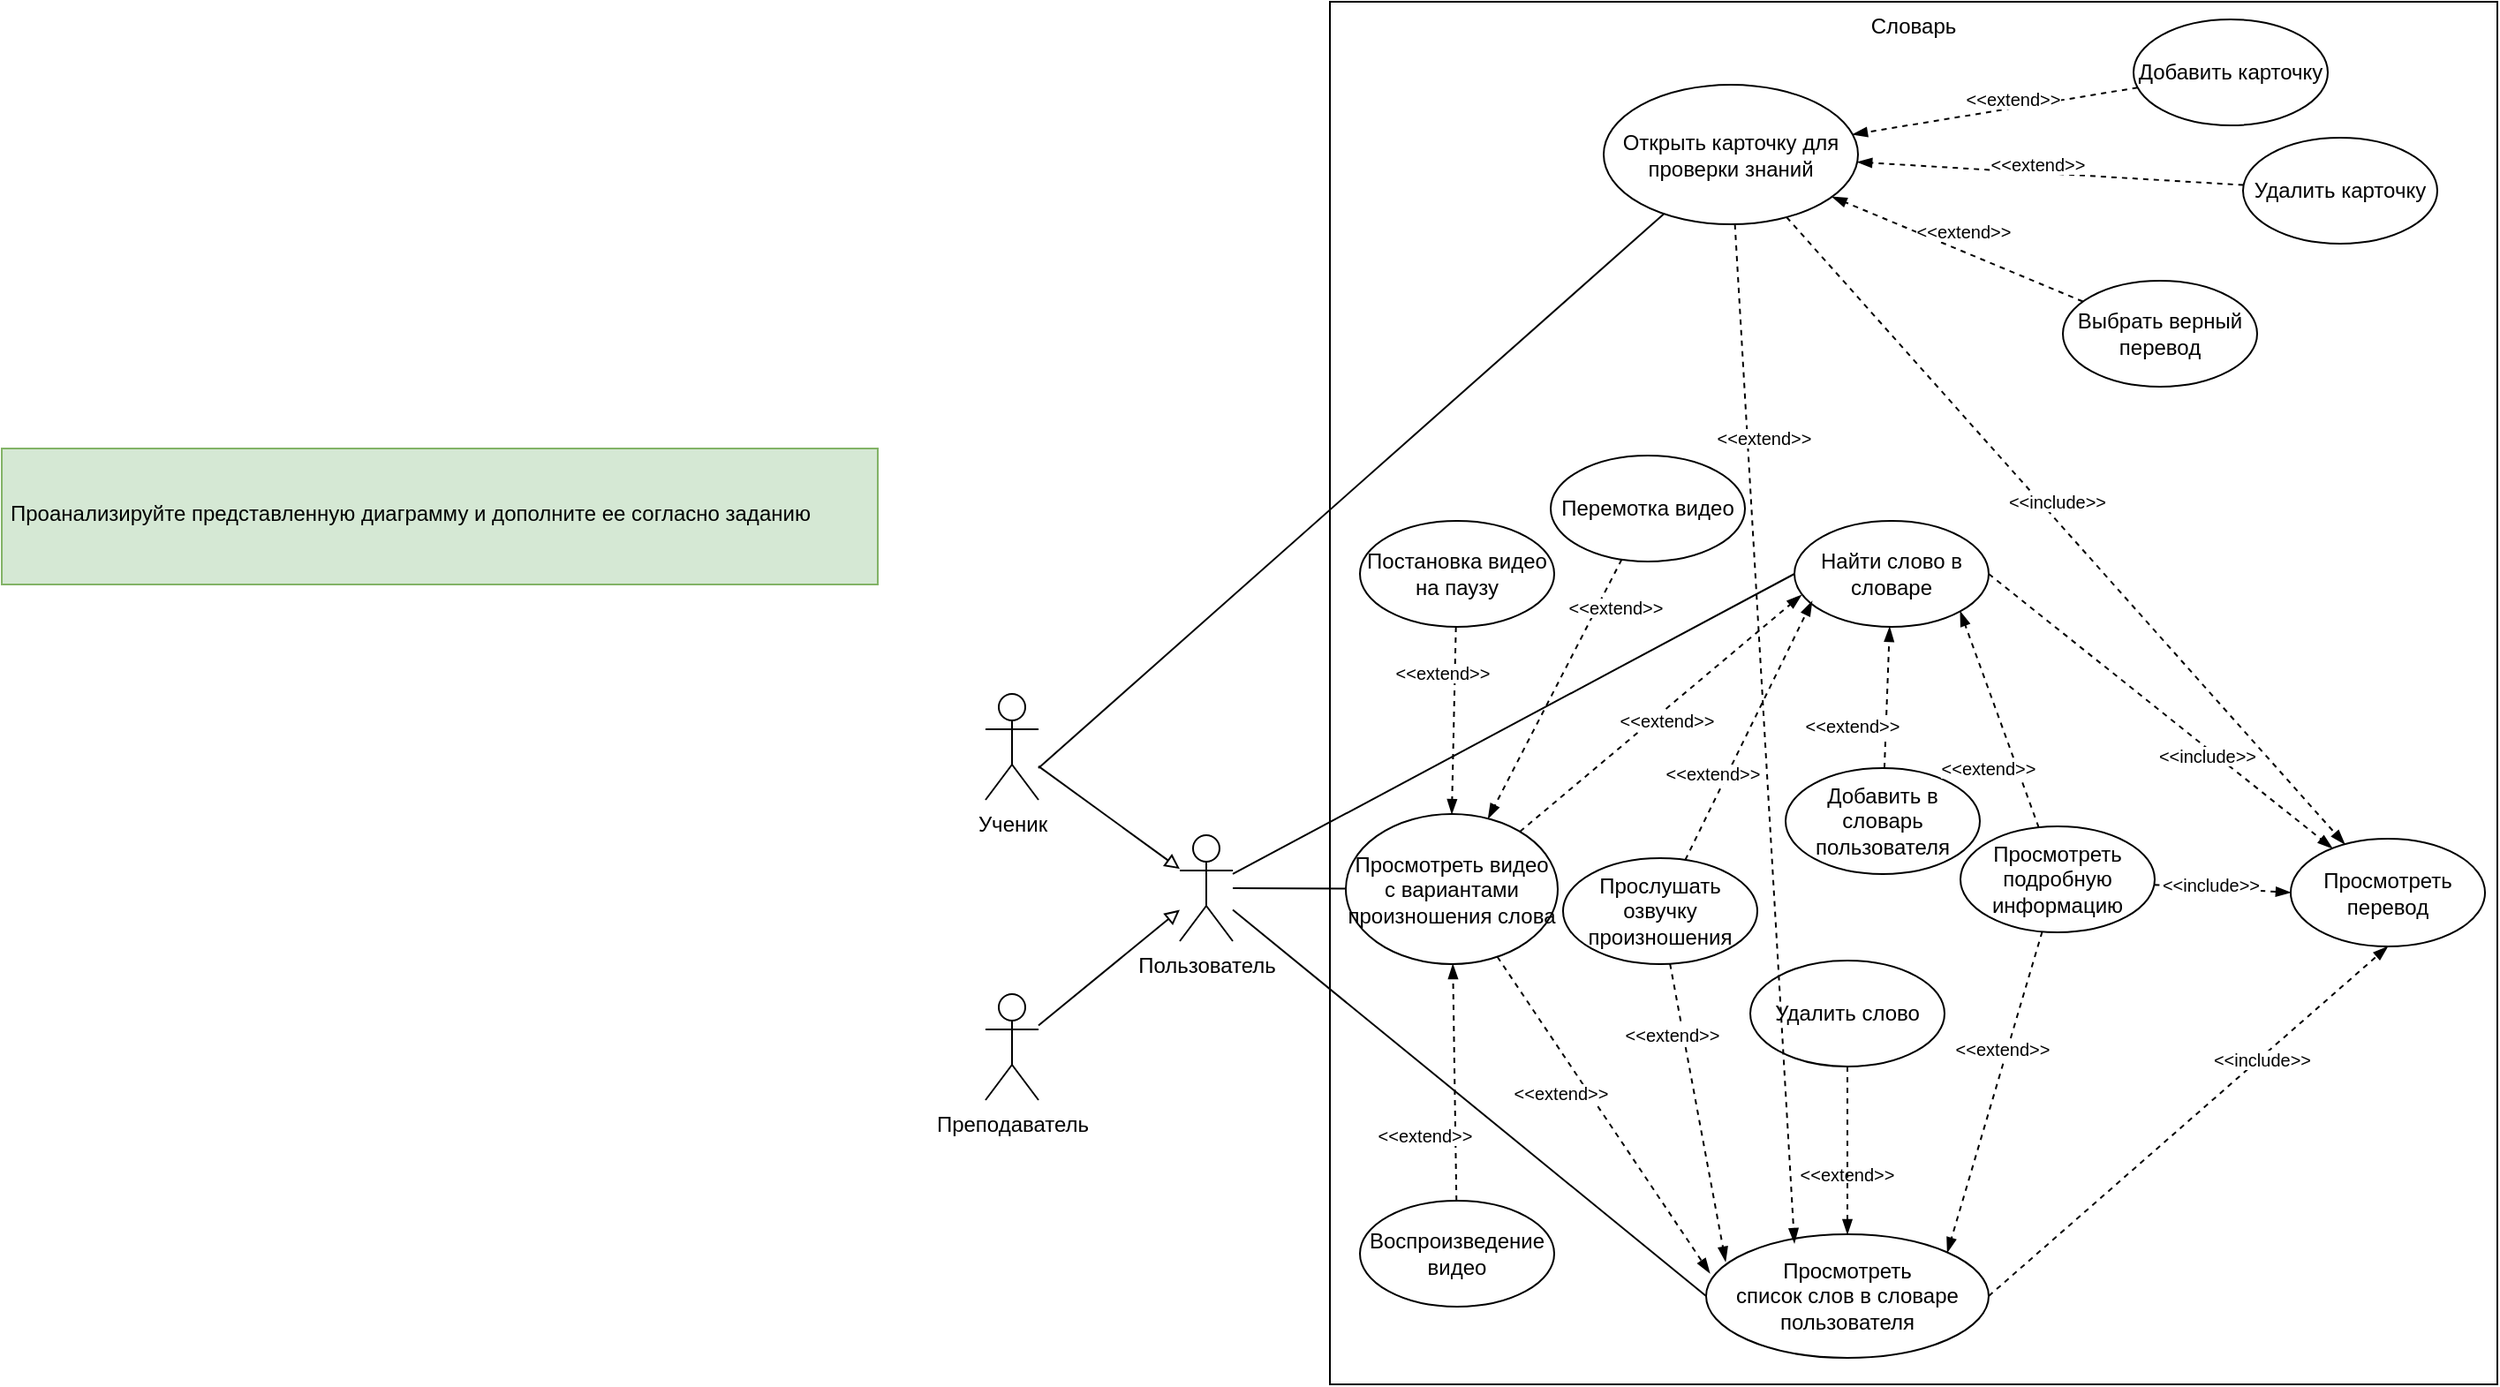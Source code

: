 <mxfile version="22.0.0" type="google">
  <diagram id="1c0cq12pEuq4zj_ybalU" name="Страница — 1">
    <mxGraphModel grid="0" page="0" gridSize="10" guides="1" tooltips="1" connect="1" arrows="1" fold="1" pageScale="1" pageWidth="827" pageHeight="1169" math="0" shadow="0">
      <root>
        <mxCell id="0" />
        <mxCell id="1" parent="0" />
        <mxCell id="602wP9tqV1aVJvDdz1jR-1" value="Словарь" style="rounded=0;whiteSpace=wrap;html=1;verticalAlign=top;" vertex="1" parent="1">
          <mxGeometry x="337" y="944" width="661" height="783" as="geometry" />
        </mxCell>
        <mxCell id="602wP9tqV1aVJvDdz1jR-2" style="edgeStyle=none;rounded=0;orthogonalLoop=1;jettySize=auto;html=1;endArrow=block;endFill=0;" edge="1" parent="1" source="602wP9tqV1aVJvDdz1jR-3" target="602wP9tqV1aVJvDdz1jR-8">
          <mxGeometry relative="1" as="geometry" />
        </mxCell>
        <mxCell id="602wP9tqV1aVJvDdz1jR-3" value="Ученик" style="shape=umlActor;verticalLabelPosition=bottom;verticalAlign=top;html=1;outlineConnect=0;" vertex="1" parent="1">
          <mxGeometry x="142" y="1336" width="30" height="60" as="geometry" />
        </mxCell>
        <mxCell id="602wP9tqV1aVJvDdz1jR-4" style="rounded=0;orthogonalLoop=1;jettySize=auto;html=1;endArrow=block;endFill=0;" edge="1" parent="1" source="602wP9tqV1aVJvDdz1jR-5" target="602wP9tqV1aVJvDdz1jR-8">
          <mxGeometry relative="1" as="geometry" />
        </mxCell>
        <mxCell id="602wP9tqV1aVJvDdz1jR-5" value="Преподаватель" style="shape=umlActor;verticalLabelPosition=bottom;verticalAlign=top;html=1;outlineConnect=0;" vertex="1" parent="1">
          <mxGeometry x="142" y="1506" width="30" height="60" as="geometry" />
        </mxCell>
        <mxCell id="602wP9tqV1aVJvDdz1jR-6" style="edgeStyle=none;rounded=0;orthogonalLoop=1;jettySize=auto;html=1;entryX=0;entryY=0.5;entryDx=0;entryDy=0;endArrow=none;endFill=0;" edge="1" parent="1" source="602wP9tqV1aVJvDdz1jR-8" target="602wP9tqV1aVJvDdz1jR-10">
          <mxGeometry relative="1" as="geometry" />
        </mxCell>
        <mxCell id="602wP9tqV1aVJvDdz1jR-7" style="edgeStyle=none;rounded=0;orthogonalLoop=1;jettySize=auto;html=1;entryX=0;entryY=0.5;entryDx=0;entryDy=0;endArrow=none;endFill=0;" edge="1" parent="1" source="602wP9tqV1aVJvDdz1jR-8" target="602wP9tqV1aVJvDdz1jR-12">
          <mxGeometry relative="1" as="geometry" />
        </mxCell>
        <mxCell id="602wP9tqV1aVJvDdz1jR-8" value="Пользователь" style="shape=umlActor;verticalLabelPosition=bottom;verticalAlign=top;html=1;outlineConnect=0;" vertex="1" parent="1">
          <mxGeometry x="252" y="1416" width="30" height="60" as="geometry" />
        </mxCell>
        <mxCell id="602wP9tqV1aVJvDdz1jR-9" style="edgeStyle=none;rounded=0;orthogonalLoop=1;jettySize=auto;html=1;dashed=1;endArrow=blockThin;endFill=1;exitX=1;exitY=0.5;exitDx=0;exitDy=0;" edge="1" parent="1" source="602wP9tqV1aVJvDdz1jR-10" target="602wP9tqV1aVJvDdz1jR-22">
          <mxGeometry relative="1" as="geometry">
            <mxPoint x="741" y="1294" as="sourcePoint" />
          </mxGeometry>
        </mxCell>
        <mxCell id="602wP9tqV1aVJvDdz1jR-10" value="Найти слово в словаре" style="ellipse;whiteSpace=wrap;html=1;" vertex="1" parent="1">
          <mxGeometry x="600" y="1238" width="110" height="60" as="geometry" />
        </mxCell>
        <mxCell id="602wP9tqV1aVJvDdz1jR-11" style="edgeStyle=none;rounded=0;orthogonalLoop=1;jettySize=auto;html=1;entryX=0.5;entryY=1;entryDx=0;entryDy=0;dashed=1;endArrow=blockThin;endFill=1;exitX=1;exitY=0.5;exitDx=0;exitDy=0;" edge="1" parent="1" source="602wP9tqV1aVJvDdz1jR-12" target="602wP9tqV1aVJvDdz1jR-22">
          <mxGeometry relative="1" as="geometry">
            <mxPoint x="786" y="1675.73" as="sourcePoint" />
          </mxGeometry>
        </mxCell>
        <mxCell id="602wP9tqV1aVJvDdz1jR-12" value="Просмотреть &lt;br&gt;список слов в словаре пользователя" style="ellipse;whiteSpace=wrap;html=1;" vertex="1" parent="1">
          <mxGeometry x="550" y="1642" width="160" height="70" as="geometry" />
        </mxCell>
        <mxCell id="602wP9tqV1aVJvDdz1jR-13" style="edgeStyle=none;rounded=0;orthogonalLoop=1;jettySize=auto;html=1;entryX=0.069;entryY=0.221;entryDx=0;entryDy=0;entryPerimeter=0;endArrow=blockThin;endFill=1;dashed=1;" edge="1" parent="1" source="602wP9tqV1aVJvDdz1jR-15" target="602wP9tqV1aVJvDdz1jR-12">
          <mxGeometry relative="1" as="geometry" />
        </mxCell>
        <mxCell id="602wP9tqV1aVJvDdz1jR-14" style="edgeStyle=none;rounded=0;orthogonalLoop=1;jettySize=auto;html=1;entryX=0.091;entryY=0.758;entryDx=0;entryDy=0;entryPerimeter=0;dashed=1;fontSize=10;endArrow=blockThin;endFill=1;" edge="1" parent="1" source="602wP9tqV1aVJvDdz1jR-15" target="602wP9tqV1aVJvDdz1jR-10">
          <mxGeometry relative="1" as="geometry" />
        </mxCell>
        <mxCell id="602wP9tqV1aVJvDdz1jR-15" value="Прослушать озвучку произношения" style="ellipse;whiteSpace=wrap;html=1;" vertex="1" parent="1">
          <mxGeometry x="469" y="1429" width="110" height="60" as="geometry" />
        </mxCell>
        <mxCell id="602wP9tqV1aVJvDdz1jR-16" style="edgeStyle=none;rounded=0;orthogonalLoop=1;jettySize=auto;html=1;dashed=1;endArrow=blockThin;endFill=1;" edge="1" parent="1" source="602wP9tqV1aVJvDdz1jR-17" target="602wP9tqV1aVJvDdz1jR-10">
          <mxGeometry relative="1" as="geometry" />
        </mxCell>
        <mxCell id="602wP9tqV1aVJvDdz1jR-17" value="Добавить в словарь пользователя" style="ellipse;whiteSpace=wrap;html=1;" vertex="1" parent="1">
          <mxGeometry x="595" y="1378" width="110" height="60" as="geometry" />
        </mxCell>
        <mxCell id="602wP9tqV1aVJvDdz1jR-18" style="edgeStyle=none;rounded=0;orthogonalLoop=1;jettySize=auto;html=1;dashed=1;endArrow=blockThin;endFill=1;entryX=1;entryY=1;entryDx=0;entryDy=0;" edge="1" parent="1" source="602wP9tqV1aVJvDdz1jR-21" target="602wP9tqV1aVJvDdz1jR-10">
          <mxGeometry relative="1" as="geometry">
            <mxPoint x="725.137" y="1298.855" as="targetPoint" />
          </mxGeometry>
        </mxCell>
        <mxCell id="602wP9tqV1aVJvDdz1jR-19" style="edgeStyle=none;rounded=0;orthogonalLoop=1;jettySize=auto;html=1;dashed=1;endArrow=blockThin;endFill=1;entryX=1;entryY=0;entryDx=0;entryDy=0;" edge="1" parent="1" source="602wP9tqV1aVJvDdz1jR-21" target="602wP9tqV1aVJvDdz1jR-12">
          <mxGeometry relative="1" as="geometry">
            <mxPoint x="739" y="1642" as="targetPoint" />
          </mxGeometry>
        </mxCell>
        <mxCell id="602wP9tqV1aVJvDdz1jR-20" style="edgeStyle=none;rounded=0;orthogonalLoop=1;jettySize=auto;html=1;entryX=0;entryY=0.5;entryDx=0;entryDy=0;dashed=1;endArrow=blockThin;endFill=1;" edge="1" parent="1" source="602wP9tqV1aVJvDdz1jR-21" target="602wP9tqV1aVJvDdz1jR-22">
          <mxGeometry relative="1" as="geometry" />
        </mxCell>
        <mxCell id="602wP9tqV1aVJvDdz1jR-21" value="Просмотреть подробную информацию" style="ellipse;whiteSpace=wrap;html=1;" vertex="1" parent="1">
          <mxGeometry x="694" y="1411" width="110" height="60" as="geometry" />
        </mxCell>
        <mxCell id="602wP9tqV1aVJvDdz1jR-22" value="Просмотреть перевод" style="ellipse;whiteSpace=wrap;html=1;" vertex="1" parent="1">
          <mxGeometry x="881" y="1418" width="110" height="61" as="geometry" />
        </mxCell>
        <mxCell id="602wP9tqV1aVJvDdz1jR-23" value="&lt;font style=&quot;font-size: 10px; background-color: rgb(255, 255, 255);&quot;&gt;&amp;lt;&amp;lt;extend&amp;gt;&amp;gt;&lt;/font&gt;" style="text;html=1;strokeColor=none;fillColor=none;align=center;verticalAlign=middle;whiteSpace=wrap;rounded=0;" vertex="1" parent="1">
          <mxGeometry x="603" y="1338.73" width="60" height="30" as="geometry" />
        </mxCell>
        <mxCell id="602wP9tqV1aVJvDdz1jR-24" value="&lt;font style=&quot;font-size: 10px; background-color: rgb(255, 255, 255);&quot;&gt;&amp;lt;&amp;lt;extend&amp;gt;&amp;gt;&lt;/font&gt;" style="text;html=1;strokeColor=none;fillColor=none;align=center;verticalAlign=middle;whiteSpace=wrap;rounded=0;" vertex="1" parent="1">
          <mxGeometry x="524" y="1366" width="60" height="30" as="geometry" />
        </mxCell>
        <mxCell id="602wP9tqV1aVJvDdz1jR-25" value="&lt;font style=&quot;font-size: 10px; background-color: rgb(255, 255, 255);&quot;&gt;&amp;lt;&amp;lt;extend&amp;gt;&amp;gt;&lt;/font&gt;" style="text;html=1;strokeColor=none;fillColor=none;align=center;verticalAlign=middle;whiteSpace=wrap;rounded=0;" vertex="1" parent="1">
          <mxGeometry x="501" y="1514" width="60" height="30" as="geometry" />
        </mxCell>
        <mxCell id="602wP9tqV1aVJvDdz1jR-26" value="&lt;font style=&quot;font-size: 10px; background-color: rgb(255, 255, 255);&quot;&gt;&amp;lt;&amp;lt;extend&amp;gt;&amp;gt;&lt;/font&gt;" style="text;html=1;strokeColor=none;fillColor=none;align=center;verticalAlign=middle;whiteSpace=wrap;rounded=0;" vertex="1" parent="1">
          <mxGeometry x="688" y="1521.73" width="60" height="30" as="geometry" />
        </mxCell>
        <mxCell id="602wP9tqV1aVJvDdz1jR-27" value="&lt;font style=&quot;font-size: 10px; background-color: rgb(255, 255, 255);&quot;&gt;&amp;lt;&amp;lt;extend&amp;gt;&amp;gt;&lt;/font&gt;" style="text;html=1;strokeColor=none;fillColor=none;align=center;verticalAlign=middle;whiteSpace=wrap;rounded=0;" vertex="1" parent="1">
          <mxGeometry x="680" y="1363" width="60" height="30" as="geometry" />
        </mxCell>
        <mxCell id="602wP9tqV1aVJvDdz1jR-28" value="&lt;font style=&quot;font-size: 10px; background-color: rgb(255, 255, 255);&quot;&gt;&amp;lt;&amp;lt;include&amp;gt;&amp;gt;&lt;/font&gt;" style="text;html=1;strokeColor=none;fillColor=none;align=center;verticalAlign=middle;whiteSpace=wrap;rounded=0;" vertex="1" parent="1">
          <mxGeometry x="804" y="1356" width="60" height="30" as="geometry" />
        </mxCell>
        <mxCell id="602wP9tqV1aVJvDdz1jR-29" value="&lt;font style=&quot;font-size: 10px; background-color: rgb(255, 255, 255);&quot;&gt;&amp;lt;&amp;lt;include&amp;gt;&amp;gt;&lt;/font&gt;" style="text;html=1;strokeColor=none;fillColor=none;align=center;verticalAlign=middle;whiteSpace=wrap;rounded=0;" vertex="1" parent="1">
          <mxGeometry x="835" y="1528" width="60" height="30" as="geometry" />
        </mxCell>
        <mxCell id="602wP9tqV1aVJvDdz1jR-30" value="&lt;font style=&quot;font-size: 10px; background-color: rgb(255, 255, 255);&quot;&gt;&amp;lt;&amp;lt;include&amp;gt;&amp;gt;&lt;/font&gt;" style="text;html=1;strokeColor=none;fillColor=none;align=center;verticalAlign=middle;whiteSpace=wrap;rounded=0;" vertex="1" parent="1">
          <mxGeometry x="806" y="1429" width="60" height="30" as="geometry" />
        </mxCell>
        <mxCell id="602wP9tqV1aVJvDdz1jR-31" value="Удалить слово" style="ellipse;whiteSpace=wrap;html=1;" vertex="1" parent="1">
          <mxGeometry x="575" y="1487" width="110" height="60" as="geometry" />
        </mxCell>
        <mxCell id="602wP9tqV1aVJvDdz1jR-32" value="&lt;font style=&quot;font-size: 10px; background-color: rgb(255, 255, 255);&quot;&gt;&amp;lt;&amp;lt;extend&amp;gt;&amp;gt;&lt;/font&gt;" style="text;html=1;strokeColor=none;fillColor=none;align=center;verticalAlign=middle;whiteSpace=wrap;rounded=0;" vertex="1" parent="1">
          <mxGeometry x="600" y="1593" width="60" height="30" as="geometry" />
        </mxCell>
        <mxCell id="602wP9tqV1aVJvDdz1jR-33" style="edgeStyle=none;rounded=0;orthogonalLoop=1;jettySize=auto;html=1;dashed=1;endArrow=blockThin;endFill=1;" edge="1" parent="1" source="602wP9tqV1aVJvDdz1jR-31" target="602wP9tqV1aVJvDdz1jR-12">
          <mxGeometry relative="1" as="geometry">
            <mxPoint x="515" y="1694" as="targetPoint" />
          </mxGeometry>
        </mxCell>
        <mxCell id="602wP9tqV1aVJvDdz1jR-35" value="&lt;h1&gt;&lt;span style=&quot;font-size: 12px; font-weight: normal;&quot;&gt;Проанализируйте представленную диаграмму и дополните ее согласно заданию&lt;/span&gt;&lt;br&gt;&lt;/h1&gt;" style="text;html=1;strokeColor=#82b366;fillColor=#d5e8d4;spacing=5;spacingTop=-20;whiteSpace=wrap;overflow=hidden;rounded=0;fontSize=16;" vertex="1" parent="1">
          <mxGeometry x="-415" y="1197" width="496" height="77" as="geometry" />
        </mxCell>
        <mxCell id="KzcBjweuIpP4eKwW1O9H-2" value="Открыть карточку для проверки знаний" style="ellipse;whiteSpace=wrap;html=1;" vertex="1" parent="1">
          <mxGeometry x="492" y="991" width="144" height="79" as="geometry" />
        </mxCell>
        <mxCell id="KzcBjweuIpP4eKwW1O9H-3" style="edgeStyle=none;rounded=0;orthogonalLoop=1;jettySize=auto;html=1;endArrow=none;endFill=0;" edge="1" parent="1" target="KzcBjweuIpP4eKwW1O9H-2">
          <mxGeometry relative="1" as="geometry">
            <mxPoint x="172" y="1378" as="sourcePoint" />
            <mxPoint x="465" y="1212" as="targetPoint" />
          </mxGeometry>
        </mxCell>
        <mxCell id="KzcBjweuIpP4eKwW1O9H-6" value="Выбрать верный перевод" style="ellipse;whiteSpace=wrap;html=1;" vertex="1" parent="1">
          <mxGeometry x="752" y="1102" width="110" height="60" as="geometry" />
        </mxCell>
        <mxCell id="KzcBjweuIpP4eKwW1O9H-7" value="Удалить карточку" style="ellipse;whiteSpace=wrap;html=1;" vertex="1" parent="1">
          <mxGeometry x="854" y="1021" width="110" height="60" as="geometry" />
        </mxCell>
        <mxCell id="KzcBjweuIpP4eKwW1O9H-12" value="" style="edgeStyle=none;rounded=0;orthogonalLoop=1;jettySize=auto;html=1;dashed=1;endArrow=blockThin;endFill=1;" edge="1" parent="1" source="KzcBjweuIpP4eKwW1O9H-6" target="KzcBjweuIpP4eKwW1O9H-2">
          <mxGeometry relative="1" as="geometry">
            <mxPoint x="734" y="1085" as="targetPoint" />
            <mxPoint x="766" y="1112" as="sourcePoint" />
          </mxGeometry>
        </mxCell>
        <mxCell id="KzcBjweuIpP4eKwW1O9H-13" value="&lt;font style=&quot;font-size: 10px; background-color: rgb(255, 255, 255);&quot;&gt;&amp;lt;&amp;lt;extend&amp;gt;&amp;gt;&lt;/font&gt;" style="text;html=1;strokeColor=none;fillColor=none;align=center;verticalAlign=middle;whiteSpace=wrap;rounded=0;rotation=0;" vertex="1" parent="1">
          <mxGeometry x="666" y="1059" width="60" height="30" as="geometry" />
        </mxCell>
        <mxCell id="KzcBjweuIpP4eKwW1O9H-15" value="" style="edgeStyle=none;rounded=0;orthogonalLoop=1;jettySize=auto;html=1;dashed=1;endArrow=blockThin;endFill=1;" edge="1" parent="1" target="KzcBjweuIpP4eKwW1O9H-2" source="KzcBjweuIpP4eKwW1O9H-7">
          <mxGeometry relative="1" as="geometry">
            <mxPoint x="668" y="959" as="targetPoint" />
            <mxPoint x="800" y="1030" as="sourcePoint" />
          </mxGeometry>
        </mxCell>
        <mxCell id="KzcBjweuIpP4eKwW1O9H-16" value="&lt;font style=&quot;font-size: 10px; background-color: rgb(255, 255, 255);&quot;&gt;&amp;lt;&amp;lt;extend&amp;gt;&amp;gt;&lt;/font&gt;" style="text;html=1;strokeColor=none;fillColor=none;align=center;verticalAlign=middle;whiteSpace=wrap;rounded=0;rotation=0;" vertex="1" parent="1">
          <mxGeometry x="708" y="1021" width="60" height="30" as="geometry" />
        </mxCell>
        <mxCell id="KzcBjweuIpP4eKwW1O9H-17" style="edgeStyle=none;rounded=0;orthogonalLoop=1;jettySize=auto;html=1;dashed=1;endArrow=blockThin;endFill=1;" edge="1" parent="1" source="KzcBjweuIpP4eKwW1O9H-2" target="602wP9tqV1aVJvDdz1jR-22">
          <mxGeometry relative="1" as="geometry">
            <mxPoint x="727.5" y="1207" as="sourcePoint" />
            <mxPoint x="944.5" y="1360" as="targetPoint" />
          </mxGeometry>
        </mxCell>
        <mxCell id="KzcBjweuIpP4eKwW1O9H-18" value="&lt;font style=&quot;font-size: 10px; background-color: rgb(255, 255, 255);&quot;&gt;&amp;lt;&amp;lt;include&amp;gt;&amp;gt;&lt;/font&gt;" style="text;html=1;strokeColor=none;fillColor=none;align=center;verticalAlign=middle;whiteSpace=wrap;rounded=0;" vertex="1" parent="1">
          <mxGeometry x="719" y="1212" width="60" height="30" as="geometry" />
        </mxCell>
        <mxCell id="KzcBjweuIpP4eKwW1O9H-19" style="edgeStyle=none;rounded=0;orthogonalLoop=1;jettySize=auto;html=1;entryX=0.069;entryY=0.221;entryDx=0;entryDy=0;entryPerimeter=0;endArrow=blockThin;endFill=1;dashed=1;" edge="1" parent="1" source="KzcBjweuIpP4eKwW1O9H-2">
          <mxGeometry relative="1" as="geometry">
            <mxPoint x="530" y="1483" as="sourcePoint" />
            <mxPoint x="600" y="1647" as="targetPoint" />
          </mxGeometry>
        </mxCell>
        <mxCell id="KzcBjweuIpP4eKwW1O9H-20" value="&lt;font style=&quot;font-size: 10px; background-color: rgb(255, 255, 255);&quot;&gt;&amp;lt;&amp;lt;extend&amp;gt;&amp;gt;&lt;/font&gt;" style="text;html=1;strokeColor=none;fillColor=none;align=center;verticalAlign=middle;whiteSpace=wrap;rounded=0;" vertex="1" parent="1">
          <mxGeometry x="553" y="1176" width="60" height="30" as="geometry" />
        </mxCell>
        <mxCell id="KzcBjweuIpP4eKwW1O9H-21" value="Просмотреть видео с вариантами произношения слова" style="ellipse;whiteSpace=wrap;html=1;" vertex="1" parent="1">
          <mxGeometry x="346" y="1404" width="120" height="85" as="geometry" />
        </mxCell>
        <mxCell id="KzcBjweuIpP4eKwW1O9H-24" value="" style="edgeStyle=none;rounded=0;orthogonalLoop=1;jettySize=auto;html=1;entryX=0.036;entryY=0.7;entryDx=0;entryDy=0;entryPerimeter=0;dashed=1;fontSize=10;endArrow=blockThin;endFill=1;" edge="1" parent="1" target="602wP9tqV1aVJvDdz1jR-10" source="KzcBjweuIpP4eKwW1O9H-21">
          <mxGeometry relative="1" as="geometry">
            <mxPoint x="452" y="1427.23" as="sourcePoint" />
            <mxPoint x="490.84" y="1351.99" as="targetPoint" />
          </mxGeometry>
        </mxCell>
        <mxCell id="KzcBjweuIpP4eKwW1O9H-25" value="" style="edgeStyle=none;rounded=0;orthogonalLoop=1;jettySize=auto;html=1;dashed=1;fontSize=10;endArrow=blockThin;endFill=1;entryX=0.013;entryY=0.314;entryDx=0;entryDy=0;entryPerimeter=0;" edge="1" parent="1" target="602wP9tqV1aVJvDdz1jR-12" source="KzcBjweuIpP4eKwW1O9H-21">
          <mxGeometry relative="1" as="geometry">
            <mxPoint x="412" y="1487" as="sourcePoint" />
            <mxPoint x="540" y="1617" as="targetPoint" />
          </mxGeometry>
        </mxCell>
        <mxCell id="KzcBjweuIpP4eKwW1O9H-26" value="&lt;font style=&quot;font-size: 10px; background-color: rgb(255, 255, 255);&quot;&gt;&amp;lt;&amp;lt;extend&amp;gt;&amp;gt;&lt;/font&gt;" style="text;html=1;strokeColor=none;fillColor=none;align=center;verticalAlign=middle;whiteSpace=wrap;rounded=0;" vertex="1" parent="1">
          <mxGeometry x="498" y="1336" width="60" height="30" as="geometry" />
        </mxCell>
        <mxCell id="KzcBjweuIpP4eKwW1O9H-27" value="&lt;font style=&quot;font-size: 10px; background-color: rgb(255, 255, 255);&quot;&gt;&amp;lt;&amp;lt;extend&amp;gt;&amp;gt;&lt;/font&gt;" style="text;html=1;strokeColor=none;fillColor=none;align=center;verticalAlign=middle;whiteSpace=wrap;rounded=0;" vertex="1" parent="1">
          <mxGeometry x="438" y="1547" width="60" height="30" as="geometry" />
        </mxCell>
        <mxCell id="g1nnnRq2N-H2QRnCvzux-1" value="Добавить карточку" style="ellipse;whiteSpace=wrap;html=1;" vertex="1" parent="1">
          <mxGeometry x="792" y="954" width="110" height="60" as="geometry" />
        </mxCell>
        <mxCell id="g1nnnRq2N-H2QRnCvzux-2" value="" style="edgeStyle=none;rounded=0;orthogonalLoop=1;jettySize=auto;html=1;dashed=1;endArrow=blockThin;endFill=1;" edge="1" parent="1" source="g1nnnRq2N-H2QRnCvzux-1" target="KzcBjweuIpP4eKwW1O9H-2">
          <mxGeometry relative="1" as="geometry">
            <mxPoint x="498" y="1051" as="targetPoint" />
            <mxPoint x="81" y="1043.082" as="sourcePoint" />
          </mxGeometry>
        </mxCell>
        <mxCell id="g1nnnRq2N-H2QRnCvzux-5" value="&lt;font style=&quot;font-size: 10px; background-color: rgb(255, 255, 255);&quot;&gt;&amp;lt;&amp;lt;extend&amp;gt;&amp;gt;&lt;/font&gt;" style="text;html=1;strokeColor=none;fillColor=none;align=center;verticalAlign=middle;whiteSpace=wrap;rounded=0;rotation=0;" vertex="1" parent="1">
          <mxGeometry x="694" y="984" width="60" height="30" as="geometry" />
        </mxCell>
        <mxCell id="g1nnnRq2N-H2QRnCvzux-7" value="Постановка видео на паузу" style="ellipse;whiteSpace=wrap;html=1;" vertex="1" parent="1">
          <mxGeometry x="354" y="1238" width="110" height="60" as="geometry" />
        </mxCell>
        <mxCell id="g1nnnRq2N-H2QRnCvzux-8" value="Перемотка видео" style="ellipse;whiteSpace=wrap;html=1;" vertex="1" parent="1">
          <mxGeometry x="462" y="1201" width="110" height="60" as="geometry" />
        </mxCell>
        <mxCell id="g1nnnRq2N-H2QRnCvzux-9" style="edgeStyle=none;rounded=0;orthogonalLoop=1;jettySize=auto;html=1;dashed=1;endArrow=blockThin;endFill=1;" edge="1" parent="1" source="g1nnnRq2N-H2QRnCvzux-8" target="KzcBjweuIpP4eKwW1O9H-21">
          <mxGeometry relative="1" as="geometry">
            <mxPoint x="446" y="1416" as="targetPoint" />
            <mxPoint x="492" y="1257" as="sourcePoint" />
          </mxGeometry>
        </mxCell>
        <mxCell id="g1nnnRq2N-H2QRnCvzux-10" value="&lt;font style=&quot;font-size: 10px; background-color: rgb(255, 255, 255);&quot;&gt;&amp;lt;&amp;lt;extend&amp;gt;&amp;gt;&lt;/font&gt;" style="text;html=1;strokeColor=none;fillColor=none;align=center;verticalAlign=middle;whiteSpace=wrap;rounded=0;" vertex="1" parent="1">
          <mxGeometry x="469" y="1272" width="60" height="30" as="geometry" />
        </mxCell>
        <mxCell id="g1nnnRq2N-H2QRnCvzux-11" value="" style="edgeStyle=none;rounded=0;orthogonalLoop=1;jettySize=auto;html=1;dashed=1;fontSize=10;endArrow=blockThin;endFill=1;entryX=0.5;entryY=0;entryDx=0;entryDy=0;" edge="1" parent="1" source="g1nnnRq2N-H2QRnCvzux-7" target="KzcBjweuIpP4eKwW1O9H-21">
          <mxGeometry relative="1" as="geometry">
            <mxPoint x="404" y="1298" as="sourcePoint" />
            <mxPoint x="399" y="1421.5" as="targetPoint" />
          </mxGeometry>
        </mxCell>
        <mxCell id="g1nnnRq2N-H2QRnCvzux-12" value="&lt;font style=&quot;font-size: 10px; background-color: rgb(255, 255, 255);&quot;&gt;&amp;lt;&amp;lt;extend&amp;gt;&amp;gt;&lt;/font&gt;" style="text;html=1;strokeColor=none;fillColor=none;align=center;verticalAlign=middle;whiteSpace=wrap;rounded=0;" vertex="1" parent="1">
          <mxGeometry x="371" y="1308.73" width="60" height="30" as="geometry" />
        </mxCell>
        <mxCell id="g1nnnRq2N-H2QRnCvzux-16" style="edgeStyle=none;rounded=0;orthogonalLoop=1;jettySize=auto;html=1;endArrow=none;endFill=0;" edge="1" parent="1" source="602wP9tqV1aVJvDdz1jR-8" target="KzcBjweuIpP4eKwW1O9H-21">
          <mxGeometry relative="1" as="geometry">
            <mxPoint x="110" y="1124" as="sourcePoint" />
            <mxPoint x="164" y="1119" as="targetPoint" />
          </mxGeometry>
        </mxCell>
        <mxCell id="g1nnnRq2N-H2QRnCvzux-17" value="Воспроизведение видео" style="ellipse;whiteSpace=wrap;html=1;" vertex="1" parent="1">
          <mxGeometry x="354" y="1623" width="110" height="60" as="geometry" />
        </mxCell>
        <mxCell id="g1nnnRq2N-H2QRnCvzux-18" value="" style="edgeStyle=none;rounded=0;orthogonalLoop=1;jettySize=auto;html=1;dashed=1;fontSize=10;endArrow=blockThin;endFill=1;" edge="1" parent="1" source="g1nnnRq2N-H2QRnCvzux-17" target="KzcBjweuIpP4eKwW1O9H-21">
          <mxGeometry relative="1" as="geometry">
            <mxPoint x="405.5" y="1600" as="sourcePoint" />
            <mxPoint x="405.5" y="1487" as="targetPoint" />
          </mxGeometry>
        </mxCell>
        <mxCell id="g1nnnRq2N-H2QRnCvzux-19" value="&lt;font style=&quot;font-size: 10px; background-color: rgb(255, 255, 255);&quot;&gt;&amp;lt;&amp;lt;extend&amp;gt;&amp;gt;&lt;/font&gt;" style="text;html=1;strokeColor=none;fillColor=none;align=center;verticalAlign=middle;whiteSpace=wrap;rounded=0;" vertex="1" parent="1">
          <mxGeometry x="361" y="1571" width="60" height="30" as="geometry" />
        </mxCell>
      </root>
    </mxGraphModel>
  </diagram>
</mxfile>
